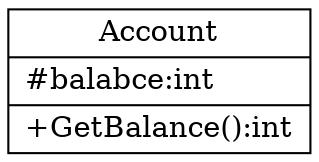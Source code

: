 digraph{
    node [shape = record]
        Account[label = "{
            Account
            |
            #balabce:int\l
            |
            +GetBalance():int\l
        }"]
}

